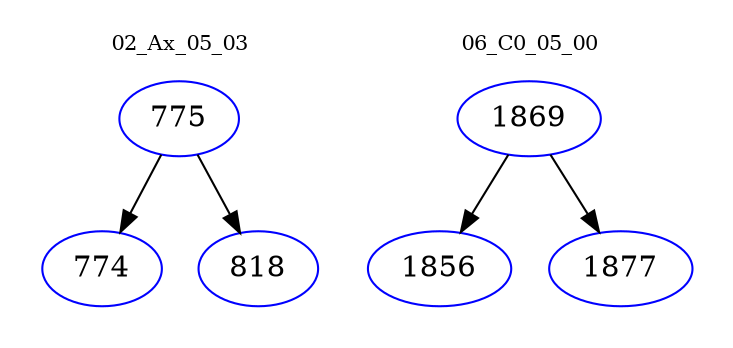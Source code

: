 digraph{
subgraph cluster_0 {
color = white
label = "02_Ax_05_03";
fontsize=10;
T0_775 [label="775", color="blue"]
T0_775 -> T0_774 [color="black"]
T0_774 [label="774", color="blue"]
T0_775 -> T0_818 [color="black"]
T0_818 [label="818", color="blue"]
}
subgraph cluster_1 {
color = white
label = "06_C0_05_00";
fontsize=10;
T1_1869 [label="1869", color="blue"]
T1_1869 -> T1_1856 [color="black"]
T1_1856 [label="1856", color="blue"]
T1_1869 -> T1_1877 [color="black"]
T1_1877 [label="1877", color="blue"]
}
}
